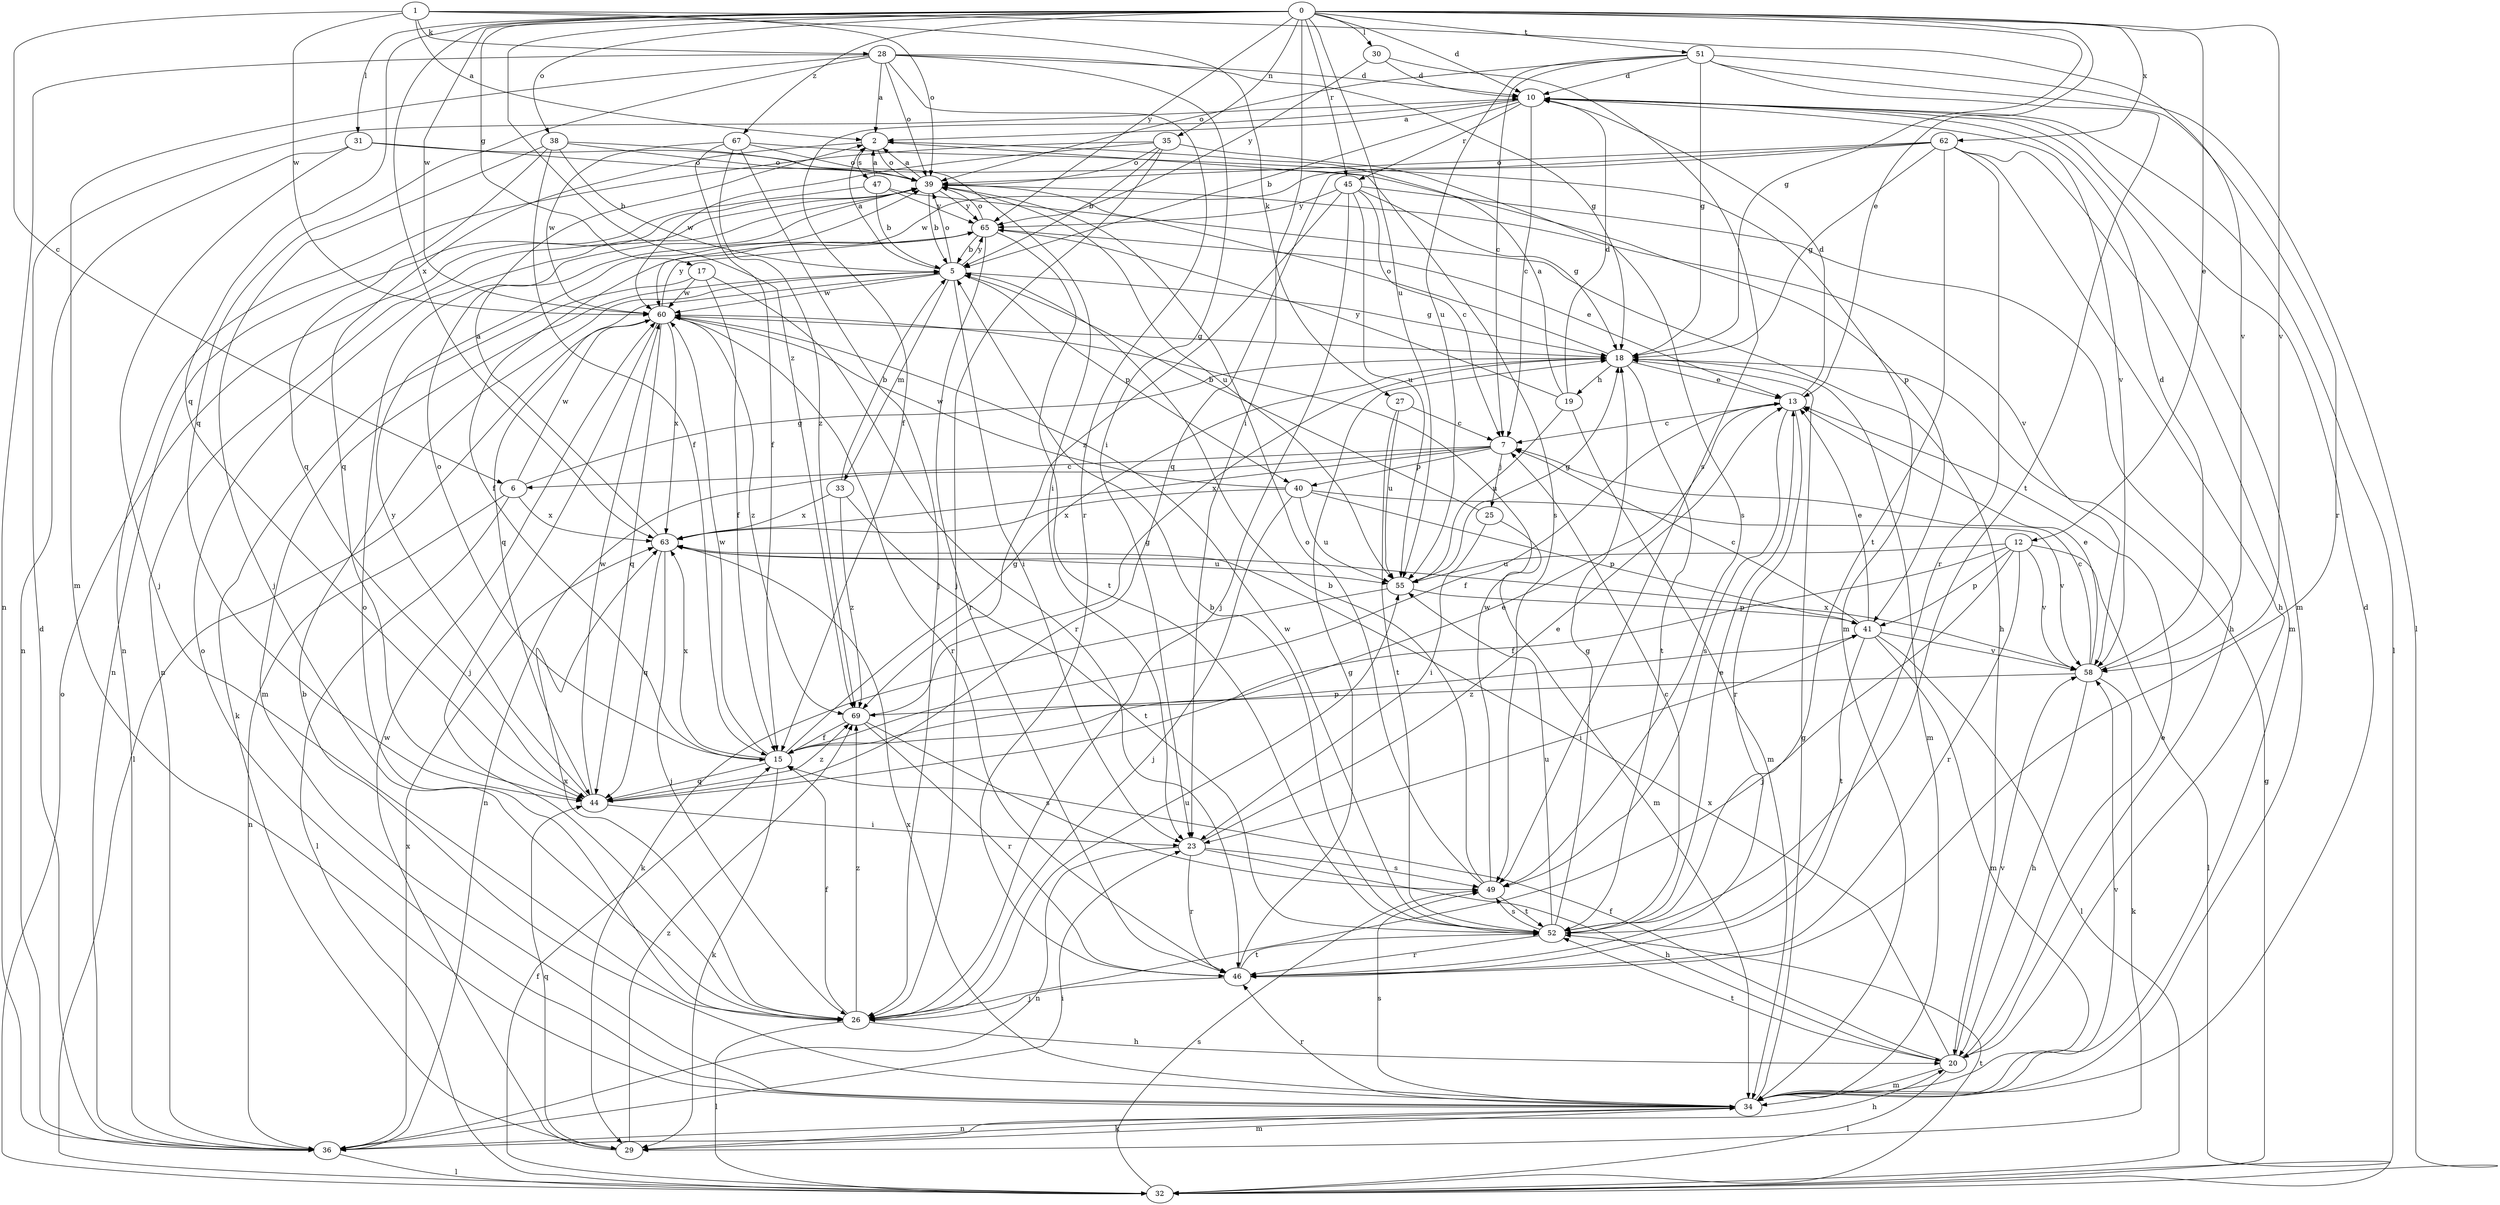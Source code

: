 strict digraph  {
0;
1;
2;
5;
6;
7;
10;
12;
13;
15;
17;
18;
19;
20;
23;
25;
26;
27;
28;
29;
30;
31;
32;
33;
34;
35;
36;
38;
39;
40;
41;
44;
45;
46;
47;
49;
51;
52;
55;
58;
60;
62;
63;
65;
67;
69;
0 -> 10  [label=d];
0 -> 12  [label=e];
0 -> 13  [label=e];
0 -> 17  [label=g];
0 -> 18  [label=g];
0 -> 23  [label=i];
0 -> 30  [label=l];
0 -> 31  [label=l];
0 -> 35  [label=n];
0 -> 38  [label=o];
0 -> 44  [label=q];
0 -> 45  [label=r];
0 -> 51  [label=t];
0 -> 55  [label=u];
0 -> 58  [label=v];
0 -> 60  [label=w];
0 -> 62  [label=x];
0 -> 63  [label=x];
0 -> 65  [label=y];
0 -> 67  [label=z];
0 -> 69  [label=z];
1 -> 2  [label=a];
1 -> 6  [label=c];
1 -> 27  [label=k];
1 -> 28  [label=k];
1 -> 39  [label=o];
1 -> 58  [label=v];
1 -> 60  [label=w];
2 -> 39  [label=o];
2 -> 44  [label=q];
2 -> 47  [label=s];
2 -> 49  [label=s];
5 -> 2  [label=a];
5 -> 18  [label=g];
5 -> 23  [label=i];
5 -> 33  [label=m];
5 -> 34  [label=m];
5 -> 39  [label=o];
5 -> 40  [label=p];
5 -> 44  [label=q];
5 -> 60  [label=w];
5 -> 65  [label=y];
6 -> 18  [label=g];
6 -> 32  [label=l];
6 -> 36  [label=n];
6 -> 60  [label=w];
6 -> 63  [label=x];
7 -> 6  [label=c];
7 -> 25  [label=j];
7 -> 36  [label=n];
7 -> 40  [label=p];
7 -> 63  [label=x];
10 -> 2  [label=a];
10 -> 5  [label=b];
10 -> 7  [label=c];
10 -> 15  [label=f];
10 -> 32  [label=l];
10 -> 34  [label=m];
10 -> 45  [label=r];
10 -> 58  [label=v];
12 -> 15  [label=f];
12 -> 26  [label=j];
12 -> 32  [label=l];
12 -> 41  [label=p];
12 -> 46  [label=r];
12 -> 55  [label=u];
12 -> 58  [label=v];
13 -> 7  [label=c];
13 -> 10  [label=d];
13 -> 15  [label=f];
13 -> 46  [label=r];
13 -> 49  [label=s];
15 -> 18  [label=g];
15 -> 29  [label=k];
15 -> 39  [label=o];
15 -> 41  [label=p];
15 -> 44  [label=q];
15 -> 60  [label=w];
15 -> 63  [label=x];
17 -> 15  [label=f];
17 -> 29  [label=k];
17 -> 46  [label=r];
17 -> 60  [label=w];
18 -> 13  [label=e];
18 -> 19  [label=h];
18 -> 34  [label=m];
18 -> 39  [label=o];
18 -> 52  [label=t];
19 -> 2  [label=a];
19 -> 10  [label=d];
19 -> 34  [label=m];
19 -> 55  [label=u];
19 -> 65  [label=y];
20 -> 13  [label=e];
20 -> 15  [label=f];
20 -> 32  [label=l];
20 -> 34  [label=m];
20 -> 52  [label=t];
20 -> 58  [label=v];
20 -> 63  [label=x];
23 -> 13  [label=e];
23 -> 20  [label=h];
23 -> 36  [label=n];
23 -> 46  [label=r];
23 -> 49  [label=s];
25 -> 5  [label=b];
25 -> 23  [label=i];
25 -> 34  [label=m];
26 -> 15  [label=f];
26 -> 20  [label=h];
26 -> 32  [label=l];
26 -> 39  [label=o];
26 -> 55  [label=u];
26 -> 63  [label=x];
26 -> 69  [label=z];
27 -> 7  [label=c];
27 -> 52  [label=t];
27 -> 55  [label=u];
28 -> 2  [label=a];
28 -> 10  [label=d];
28 -> 18  [label=g];
28 -> 23  [label=i];
28 -> 34  [label=m];
28 -> 36  [label=n];
28 -> 39  [label=o];
28 -> 44  [label=q];
28 -> 46  [label=r];
29 -> 34  [label=m];
29 -> 44  [label=q];
29 -> 60  [label=w];
29 -> 69  [label=z];
30 -> 10  [label=d];
30 -> 49  [label=s];
30 -> 65  [label=y];
31 -> 26  [label=j];
31 -> 36  [label=n];
31 -> 39  [label=o];
31 -> 41  [label=p];
32 -> 15  [label=f];
32 -> 18  [label=g];
32 -> 39  [label=o];
32 -> 49  [label=s];
32 -> 52  [label=t];
33 -> 5  [label=b];
33 -> 52  [label=t];
33 -> 63  [label=x];
33 -> 69  [label=z];
34 -> 5  [label=b];
34 -> 10  [label=d];
34 -> 18  [label=g];
34 -> 29  [label=k];
34 -> 36  [label=n];
34 -> 39  [label=o];
34 -> 46  [label=r];
34 -> 49  [label=s];
34 -> 58  [label=v];
34 -> 63  [label=x];
35 -> 5  [label=b];
35 -> 26  [label=j];
35 -> 36  [label=n];
35 -> 39  [label=o];
35 -> 49  [label=s];
35 -> 60  [label=w];
36 -> 10  [label=d];
36 -> 20  [label=h];
36 -> 23  [label=i];
36 -> 32  [label=l];
36 -> 63  [label=x];
38 -> 5  [label=b];
38 -> 15  [label=f];
38 -> 23  [label=i];
38 -> 26  [label=j];
38 -> 39  [label=o];
38 -> 44  [label=q];
39 -> 2  [label=a];
39 -> 5  [label=b];
39 -> 36  [label=n];
39 -> 55  [label=u];
39 -> 58  [label=v];
39 -> 65  [label=y];
40 -> 26  [label=j];
40 -> 41  [label=p];
40 -> 55  [label=u];
40 -> 58  [label=v];
40 -> 60  [label=w];
40 -> 63  [label=x];
41 -> 7  [label=c];
41 -> 13  [label=e];
41 -> 23  [label=i];
41 -> 32  [label=l];
41 -> 34  [label=m];
41 -> 52  [label=t];
41 -> 58  [label=v];
44 -> 13  [label=e];
44 -> 23  [label=i];
44 -> 60  [label=w];
44 -> 65  [label=y];
44 -> 69  [label=z];
45 -> 7  [label=c];
45 -> 18  [label=g];
45 -> 20  [label=h];
45 -> 26  [label=j];
45 -> 55  [label=u];
45 -> 65  [label=y];
45 -> 69  [label=z];
46 -> 18  [label=g];
46 -> 26  [label=j];
46 -> 52  [label=t];
47 -> 2  [label=a];
47 -> 5  [label=b];
47 -> 20  [label=h];
47 -> 36  [label=n];
47 -> 65  [label=y];
49 -> 5  [label=b];
49 -> 39  [label=o];
49 -> 52  [label=t];
49 -> 60  [label=w];
51 -> 7  [label=c];
51 -> 10  [label=d];
51 -> 18  [label=g];
51 -> 32  [label=l];
51 -> 39  [label=o];
51 -> 46  [label=r];
51 -> 52  [label=t];
51 -> 55  [label=u];
52 -> 5  [label=b];
52 -> 7  [label=c];
52 -> 13  [label=e];
52 -> 18  [label=g];
52 -> 46  [label=r];
52 -> 49  [label=s];
52 -> 55  [label=u];
52 -> 60  [label=w];
55 -> 18  [label=g];
55 -> 29  [label=k];
55 -> 41  [label=p];
58 -> 7  [label=c];
58 -> 10  [label=d];
58 -> 13  [label=e];
58 -> 20  [label=h];
58 -> 29  [label=k];
58 -> 63  [label=x];
58 -> 69  [label=z];
60 -> 18  [label=g];
60 -> 26  [label=j];
60 -> 32  [label=l];
60 -> 44  [label=q];
60 -> 46  [label=r];
60 -> 63  [label=x];
60 -> 65  [label=y];
60 -> 69  [label=z];
62 -> 18  [label=g];
62 -> 20  [label=h];
62 -> 34  [label=m];
62 -> 39  [label=o];
62 -> 44  [label=q];
62 -> 46  [label=r];
62 -> 52  [label=t];
62 -> 60  [label=w];
63 -> 2  [label=a];
63 -> 26  [label=j];
63 -> 44  [label=q];
63 -> 55  [label=u];
65 -> 5  [label=b];
65 -> 13  [label=e];
65 -> 15  [label=f];
65 -> 39  [label=o];
65 -> 46  [label=r];
65 -> 52  [label=t];
67 -> 15  [label=f];
67 -> 26  [label=j];
67 -> 34  [label=m];
67 -> 39  [label=o];
67 -> 60  [label=w];
67 -> 69  [label=z];
69 -> 15  [label=f];
69 -> 18  [label=g];
69 -> 46  [label=r];
69 -> 49  [label=s];
}
